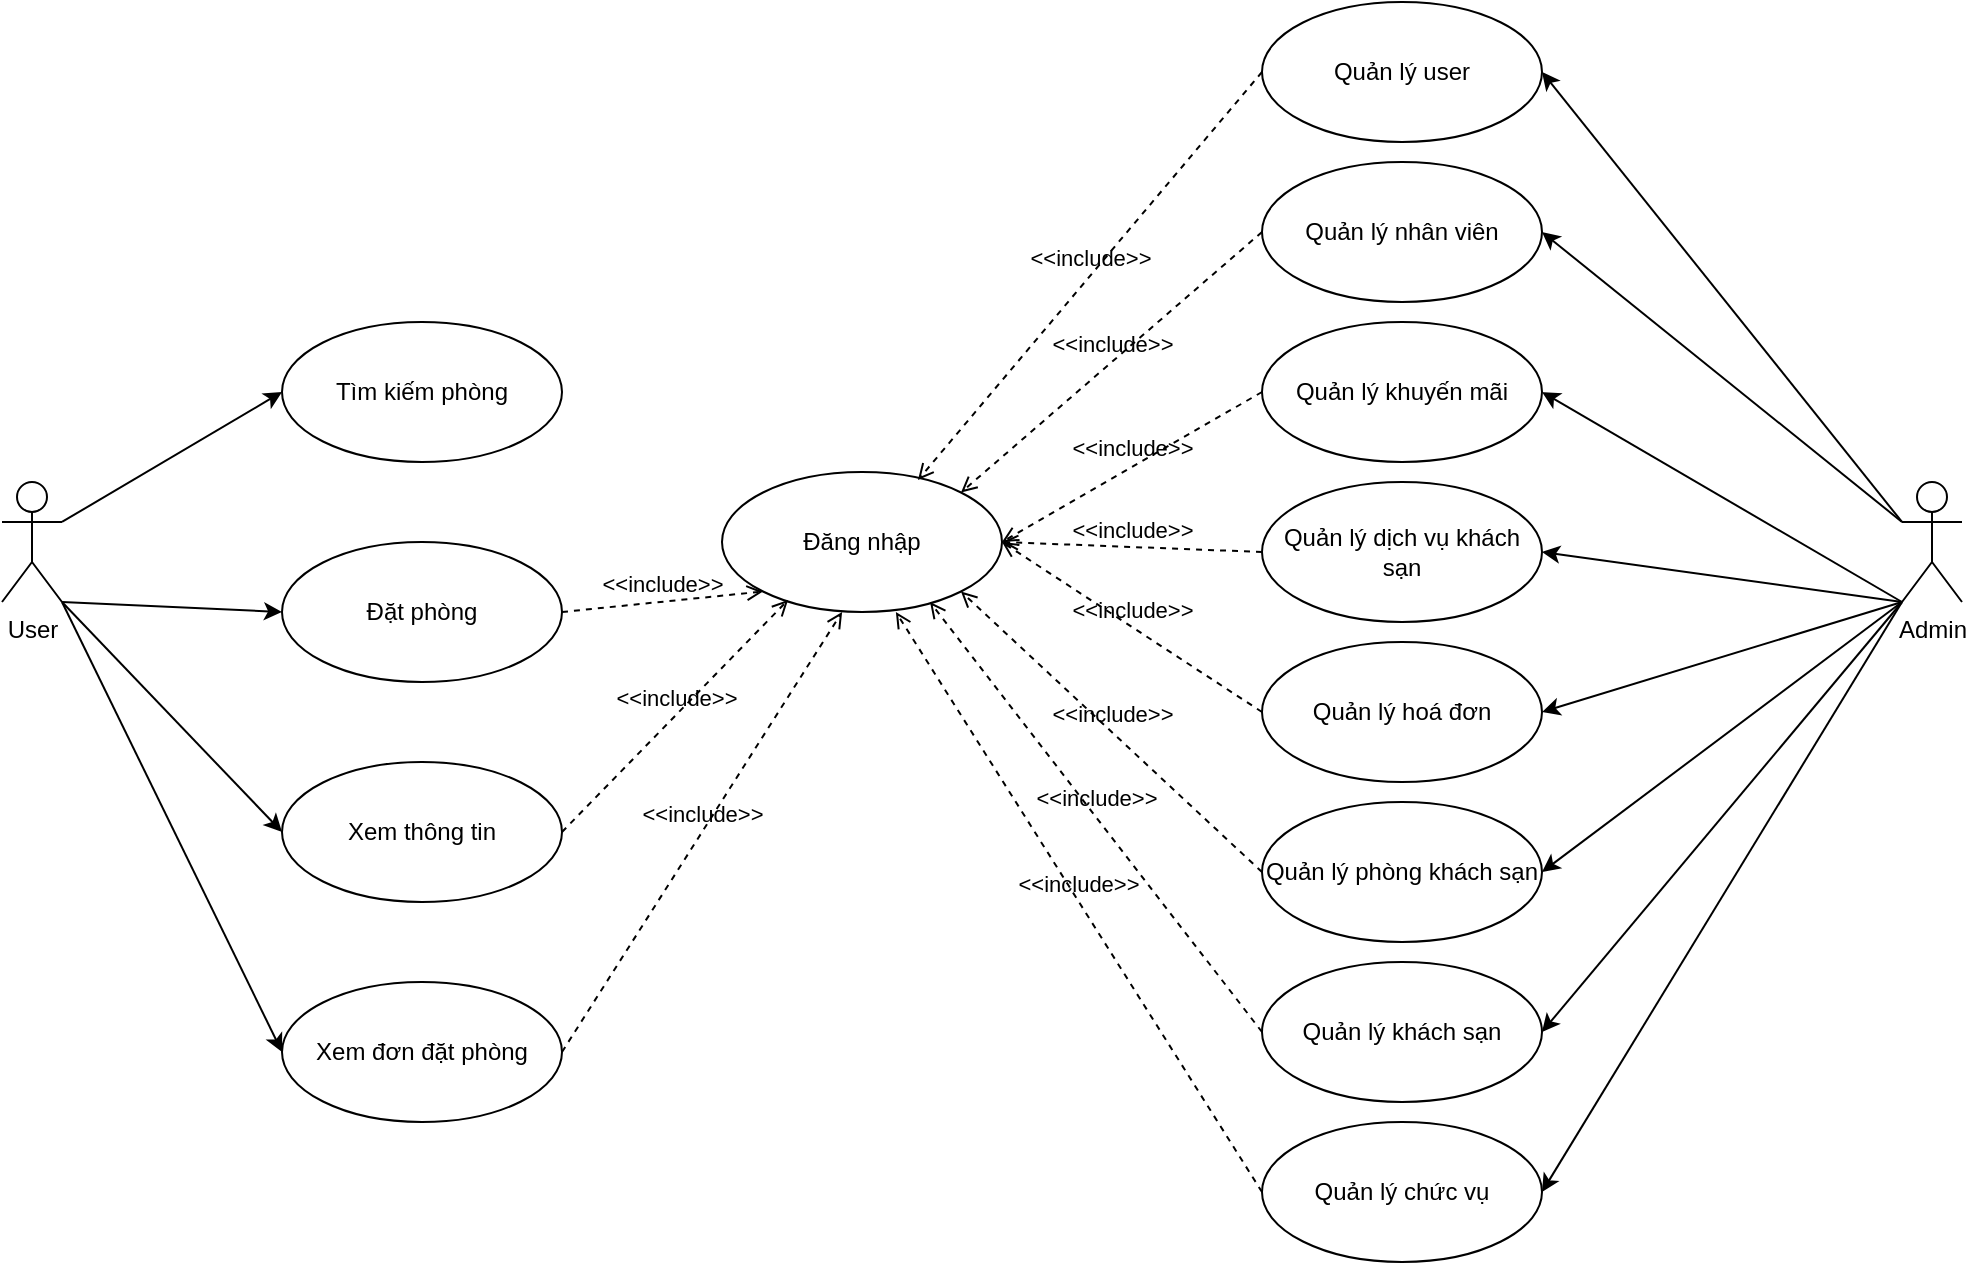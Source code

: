 <mxfile version="20.5.3" type="github">
  <diagram id="jBtTjO7NlrIGIKfBwDJG" name="Page-1">
    <mxGraphModel dx="1614" dy="800" grid="1" gridSize="10" guides="1" tooltips="1" connect="1" arrows="1" fold="1" page="1" pageScale="1" pageWidth="850" pageHeight="1100" math="0" shadow="0">
      <root>
        <mxCell id="0" />
        <mxCell id="1" parent="0" />
        <mxCell id="8aYMuTenBSdRTvFc2gZG-1" value="User" style="shape=umlActor;verticalLabelPosition=bottom;verticalAlign=top;html=1;" parent="1" vertex="1">
          <mxGeometry x="80" y="310" width="30" height="60" as="geometry" />
        </mxCell>
        <mxCell id="wvgPAgoQQPdy4hpP0gHA-4" value="Admin" style="shape=umlActor;verticalLabelPosition=bottom;verticalAlign=top;html=1;" parent="1" vertex="1">
          <mxGeometry x="1030" y="310" width="30" height="60" as="geometry" />
        </mxCell>
        <mxCell id="wvgPAgoQQPdy4hpP0gHA-5" value="Đăng nhập" style="ellipse;whiteSpace=wrap;html=1;" parent="1" vertex="1">
          <mxGeometry x="440" y="305" width="140" height="70" as="geometry" />
        </mxCell>
        <mxCell id="wvgPAgoQQPdy4hpP0gHA-6" value="Quản lý khách sạn" style="ellipse;whiteSpace=wrap;html=1;" parent="1" vertex="1">
          <mxGeometry x="710" y="550" width="140" height="70" as="geometry" />
        </mxCell>
        <mxCell id="wvgPAgoQQPdy4hpP0gHA-8" value="Quản lý phòng khách sạn" style="ellipse;whiteSpace=wrap;html=1;" parent="1" vertex="1">
          <mxGeometry x="710" y="470" width="140" height="70" as="geometry" />
        </mxCell>
        <mxCell id="wvgPAgoQQPdy4hpP0gHA-9" value="Đặt phòng" style="ellipse;whiteSpace=wrap;html=1;" parent="1" vertex="1">
          <mxGeometry x="220" y="340" width="140" height="70" as="geometry" />
        </mxCell>
        <mxCell id="wvgPAgoQQPdy4hpP0gHA-10" value="" style="endArrow=classic;html=1;rounded=0;exitX=1;exitY=1;exitDx=0;exitDy=0;exitPerimeter=0;entryX=0;entryY=0.5;entryDx=0;entryDy=0;" parent="1" source="8aYMuTenBSdRTvFc2gZG-1" target="wvgPAgoQQPdy4hpP0gHA-9" edge="1">
          <mxGeometry width="50" height="50" relative="1" as="geometry">
            <mxPoint x="580" y="320" as="sourcePoint" />
            <mxPoint x="630" y="270" as="targetPoint" />
          </mxGeometry>
        </mxCell>
        <mxCell id="wvgPAgoQQPdy4hpP0gHA-11" value="&amp;lt;&amp;lt;include&amp;gt;&amp;gt;" style="html=1;verticalAlign=bottom;labelBackgroundColor=none;endArrow=open;endFill=0;dashed=1;rounded=0;exitX=1;exitY=0.5;exitDx=0;exitDy=0;entryX=0;entryY=1;entryDx=0;entryDy=0;" parent="1" source="wvgPAgoQQPdy4hpP0gHA-9" target="wvgPAgoQQPdy4hpP0gHA-5" edge="1">
          <mxGeometry width="160" relative="1" as="geometry">
            <mxPoint x="530" y="290" as="sourcePoint" />
            <mxPoint x="690" y="290" as="targetPoint" />
          </mxGeometry>
        </mxCell>
        <mxCell id="wvgPAgoQQPdy4hpP0gHA-12" value="&amp;lt;&amp;lt;include&amp;gt;&amp;gt;" style="html=1;verticalAlign=bottom;labelBackgroundColor=none;endArrow=open;endFill=0;dashed=1;rounded=0;exitX=0;exitY=0.5;exitDx=0;exitDy=0;entryX=1;entryY=1;entryDx=0;entryDy=0;" parent="1" source="wvgPAgoQQPdy4hpP0gHA-8" target="wvgPAgoQQPdy4hpP0gHA-5" edge="1">
          <mxGeometry width="160" relative="1" as="geometry">
            <mxPoint x="540" y="500" as="sourcePoint" />
            <mxPoint x="700" y="500" as="targetPoint" />
          </mxGeometry>
        </mxCell>
        <mxCell id="wvgPAgoQQPdy4hpP0gHA-13" value="&amp;lt;&amp;lt;include&amp;gt;&amp;gt;" style="html=1;verticalAlign=bottom;labelBackgroundColor=none;endArrow=open;endFill=0;dashed=1;rounded=0;exitX=0;exitY=0.5;exitDx=0;exitDy=0;entryX=0.743;entryY=0.929;entryDx=0;entryDy=0;entryPerimeter=0;" parent="1" source="wvgPAgoQQPdy4hpP0gHA-6" target="wvgPAgoQQPdy4hpP0gHA-5" edge="1">
          <mxGeometry width="160" relative="1" as="geometry">
            <mxPoint x="530" y="290" as="sourcePoint" />
            <mxPoint x="550" y="370" as="targetPoint" />
          </mxGeometry>
        </mxCell>
        <mxCell id="wvgPAgoQQPdy4hpP0gHA-16" value="Tìm kiếm phòng" style="ellipse;whiteSpace=wrap;html=1;" parent="1" vertex="1">
          <mxGeometry x="220" y="230" width="140" height="70" as="geometry" />
        </mxCell>
        <mxCell id="wvgPAgoQQPdy4hpP0gHA-17" value="" style="endArrow=classic;html=1;rounded=0;exitX=1;exitY=0.333;exitDx=0;exitDy=0;exitPerimeter=0;entryX=0;entryY=0.5;entryDx=0;entryDy=0;" parent="1" source="8aYMuTenBSdRTvFc2gZG-1" target="wvgPAgoQQPdy4hpP0gHA-16" edge="1">
          <mxGeometry width="50" height="50" relative="1" as="geometry">
            <mxPoint x="120" y="330" as="sourcePoint" />
            <mxPoint x="170" y="280" as="targetPoint" />
          </mxGeometry>
        </mxCell>
        <mxCell id="wvgPAgoQQPdy4hpP0gHA-19" value="Quản lý hoá đơn" style="ellipse;whiteSpace=wrap;html=1;" parent="1" vertex="1">
          <mxGeometry x="710" y="390" width="140" height="70" as="geometry" />
        </mxCell>
        <mxCell id="wvgPAgoQQPdy4hpP0gHA-20" value="&amp;lt;&amp;lt;include&amp;gt;&amp;gt;" style="html=1;verticalAlign=bottom;labelBackgroundColor=none;endArrow=open;endFill=0;dashed=1;rounded=0;exitX=0;exitY=0.5;exitDx=0;exitDy=0;entryX=1;entryY=0.5;entryDx=0;entryDy=0;" parent="1" source="wvgPAgoQQPdy4hpP0gHA-19" target="wvgPAgoQQPdy4hpP0gHA-5" edge="1">
          <mxGeometry width="160" relative="1" as="geometry">
            <mxPoint x="530" y="530" as="sourcePoint" />
            <mxPoint x="620" y="370" as="targetPoint" />
          </mxGeometry>
        </mxCell>
        <mxCell id="wvgPAgoQQPdy4hpP0gHA-21" value="Quản lý dịch vụ khách sạn" style="ellipse;whiteSpace=wrap;html=1;" parent="1" vertex="1">
          <mxGeometry x="710" y="310" width="140" height="70" as="geometry" />
        </mxCell>
        <mxCell id="wvgPAgoQQPdy4hpP0gHA-22" value="&amp;lt;&amp;lt;include&amp;gt;&amp;gt;" style="html=1;verticalAlign=bottom;labelBackgroundColor=none;endArrow=open;endFill=0;dashed=1;rounded=0;exitX=0;exitY=0.5;exitDx=0;exitDy=0;entryX=1;entryY=0.5;entryDx=0;entryDy=0;" parent="1" source="wvgPAgoQQPdy4hpP0gHA-21" target="wvgPAgoQQPdy4hpP0gHA-5" edge="1">
          <mxGeometry width="160" relative="1" as="geometry">
            <mxPoint x="650" y="400" as="sourcePoint" />
            <mxPoint x="810" y="400" as="targetPoint" />
          </mxGeometry>
        </mxCell>
        <mxCell id="wvgPAgoQQPdy4hpP0gHA-25" value="" style="endArrow=classic;html=1;rounded=0;entryX=1;entryY=0.5;entryDx=0;entryDy=0;exitX=0;exitY=1;exitDx=0;exitDy=0;exitPerimeter=0;" parent="1" source="wvgPAgoQQPdy4hpP0gHA-4" target="wvgPAgoQQPdy4hpP0gHA-6" edge="1">
          <mxGeometry width="50" height="50" relative="1" as="geometry">
            <mxPoint x="1030" y="370" as="sourcePoint" />
            <mxPoint x="970" y="370" as="targetPoint" />
          </mxGeometry>
        </mxCell>
        <mxCell id="wvgPAgoQQPdy4hpP0gHA-26" value="" style="endArrow=classic;html=1;rounded=0;exitX=0;exitY=1;exitDx=0;exitDy=0;exitPerimeter=0;entryX=1;entryY=0.5;entryDx=0;entryDy=0;" parent="1" source="wvgPAgoQQPdy4hpP0gHA-4" target="wvgPAgoQQPdy4hpP0gHA-8" edge="1">
          <mxGeometry width="50" height="50" relative="1" as="geometry">
            <mxPoint x="700" y="430" as="sourcePoint" />
            <mxPoint x="750" y="380" as="targetPoint" />
          </mxGeometry>
        </mxCell>
        <mxCell id="wvgPAgoQQPdy4hpP0gHA-27" value="" style="endArrow=classic;html=1;rounded=0;exitX=0;exitY=1;exitDx=0;exitDy=0;exitPerimeter=0;entryX=1;entryY=0.5;entryDx=0;entryDy=0;" parent="1" source="wvgPAgoQQPdy4hpP0gHA-4" target="wvgPAgoQQPdy4hpP0gHA-19" edge="1">
          <mxGeometry width="50" height="50" relative="1" as="geometry">
            <mxPoint x="700" y="430" as="sourcePoint" />
            <mxPoint x="750" y="380" as="targetPoint" />
          </mxGeometry>
        </mxCell>
        <mxCell id="wvgPAgoQQPdy4hpP0gHA-28" value="" style="endArrow=classic;html=1;rounded=0;entryX=1;entryY=0.5;entryDx=0;entryDy=0;exitX=0;exitY=1;exitDx=0;exitDy=0;exitPerimeter=0;" parent="1" source="wvgPAgoQQPdy4hpP0gHA-4" target="wvgPAgoQQPdy4hpP0gHA-21" edge="1">
          <mxGeometry width="50" height="50" relative="1" as="geometry">
            <mxPoint x="1030" y="380" as="sourcePoint" />
            <mxPoint x="970" y="330" as="targetPoint" />
          </mxGeometry>
        </mxCell>
        <mxCell id="wvgPAgoQQPdy4hpP0gHA-29" value="Quản lý khuyến mãi" style="ellipse;whiteSpace=wrap;html=1;" parent="1" vertex="1">
          <mxGeometry x="710" y="230" width="140" height="70" as="geometry" />
        </mxCell>
        <mxCell id="wvgPAgoQQPdy4hpP0gHA-30" value="&amp;lt;&amp;lt;include&amp;gt;&amp;gt;" style="html=1;verticalAlign=bottom;labelBackgroundColor=none;endArrow=open;endFill=0;dashed=1;rounded=0;exitX=0;exitY=0.5;exitDx=0;exitDy=0;entryX=1;entryY=0.5;entryDx=0;entryDy=0;" parent="1" source="wvgPAgoQQPdy4hpP0gHA-29" target="wvgPAgoQQPdy4hpP0gHA-5" edge="1">
          <mxGeometry width="160" relative="1" as="geometry">
            <mxPoint x="690" y="265" as="sourcePoint" />
            <mxPoint x="580" y="260" as="targetPoint" />
          </mxGeometry>
        </mxCell>
        <mxCell id="wvgPAgoQQPdy4hpP0gHA-31" value="" style="endArrow=classic;html=1;rounded=0;entryX=1;entryY=0.5;entryDx=0;entryDy=0;exitX=0;exitY=1;exitDx=0;exitDy=0;exitPerimeter=0;" parent="1" source="wvgPAgoQQPdy4hpP0gHA-4" target="wvgPAgoQQPdy4hpP0gHA-29" edge="1">
          <mxGeometry width="50" height="50" relative="1" as="geometry">
            <mxPoint x="1030" y="370" as="sourcePoint" />
            <mxPoint x="750" y="380" as="targetPoint" />
          </mxGeometry>
        </mxCell>
        <mxCell id="wvgPAgoQQPdy4hpP0gHA-32" value="Quản lý nhân viên" style="ellipse;whiteSpace=wrap;html=1;" parent="1" vertex="1">
          <mxGeometry x="710" y="150" width="140" height="70" as="geometry" />
        </mxCell>
        <mxCell id="wvgPAgoQQPdy4hpP0gHA-33" value="&amp;lt;&amp;lt;include&amp;gt;&amp;gt;" style="html=1;verticalAlign=bottom;labelBackgroundColor=none;endArrow=open;endFill=0;dashed=1;rounded=0;exitX=0;exitY=0.5;exitDx=0;exitDy=0;entryX=1;entryY=0;entryDx=0;entryDy=0;" parent="1" source="wvgPAgoQQPdy4hpP0gHA-32" target="wvgPAgoQQPdy4hpP0gHA-5" edge="1">
          <mxGeometry width="160" relative="1" as="geometry">
            <mxPoint x="659.94" y="210" as="sourcePoint" />
            <mxPoint x="540" y="266.03" as="targetPoint" />
          </mxGeometry>
        </mxCell>
        <mxCell id="wvgPAgoQQPdy4hpP0gHA-34" value="" style="endArrow=classic;html=1;rounded=0;exitX=0;exitY=0.333;exitDx=0;exitDy=0;exitPerimeter=0;entryX=1;entryY=0.5;entryDx=0;entryDy=0;" parent="1" source="wvgPAgoQQPdy4hpP0gHA-4" target="wvgPAgoQQPdy4hpP0gHA-32" edge="1">
          <mxGeometry width="50" height="50" relative="1" as="geometry">
            <mxPoint x="700" y="300" as="sourcePoint" />
            <mxPoint x="750" y="250" as="targetPoint" />
          </mxGeometry>
        </mxCell>
        <mxCell id="wvgPAgoQQPdy4hpP0gHA-35" value="Quản lý user" style="ellipse;whiteSpace=wrap;html=1;" parent="1" vertex="1">
          <mxGeometry x="710" y="70" width="140" height="70" as="geometry" />
        </mxCell>
        <mxCell id="wvgPAgoQQPdy4hpP0gHA-36" value="&amp;lt;&amp;lt;include&amp;gt;&amp;gt;" style="html=1;verticalAlign=bottom;labelBackgroundColor=none;endArrow=open;endFill=0;dashed=1;rounded=0;exitX=0;exitY=0.5;exitDx=0;exitDy=0;entryX=0.7;entryY=0.057;entryDx=0;entryDy=0;entryPerimeter=0;" parent="1" source="wvgPAgoQQPdy4hpP0gHA-35" target="wvgPAgoQQPdy4hpP0gHA-5" edge="1">
          <mxGeometry width="160" relative="1" as="geometry">
            <mxPoint x="650.5" y="119.87" as="sourcePoint" />
            <mxPoint x="519.997" y="250.121" as="targetPoint" />
          </mxGeometry>
        </mxCell>
        <mxCell id="wvgPAgoQQPdy4hpP0gHA-37" value="" style="endArrow=classic;html=1;rounded=0;exitX=0;exitY=0.333;exitDx=0;exitDy=0;exitPerimeter=0;entryX=1;entryY=0.5;entryDx=0;entryDy=0;" parent="1" source="wvgPAgoQQPdy4hpP0gHA-4" target="wvgPAgoQQPdy4hpP0gHA-35" edge="1">
          <mxGeometry width="50" height="50" relative="1" as="geometry">
            <mxPoint x="700" y="300" as="sourcePoint" />
            <mxPoint x="750" y="250" as="targetPoint" />
          </mxGeometry>
        </mxCell>
        <mxCell id="wvgPAgoQQPdy4hpP0gHA-38" value="Xem thông tin" style="ellipse;whiteSpace=wrap;html=1;" parent="1" vertex="1">
          <mxGeometry x="220" y="450" width="140" height="70" as="geometry" />
        </mxCell>
        <mxCell id="wvgPAgoQQPdy4hpP0gHA-39" value="" style="endArrow=classic;html=1;rounded=0;exitX=1;exitY=1;exitDx=0;exitDy=0;exitPerimeter=0;entryX=0;entryY=0.5;entryDx=0;entryDy=0;" parent="1" source="8aYMuTenBSdRTvFc2gZG-1" target="wvgPAgoQQPdy4hpP0gHA-38" edge="1">
          <mxGeometry width="50" height="50" relative="1" as="geometry">
            <mxPoint x="80" y="440" as="sourcePoint" />
            <mxPoint x="190" y="505" as="targetPoint" />
          </mxGeometry>
        </mxCell>
        <mxCell id="wvgPAgoQQPdy4hpP0gHA-40" value="&amp;lt;&amp;lt;include&amp;gt;&amp;gt;" style="html=1;verticalAlign=bottom;labelBackgroundColor=none;endArrow=open;endFill=0;dashed=1;rounded=0;exitX=1;exitY=0.5;exitDx=0;exitDy=0;entryX=0.236;entryY=0.914;entryDx=0;entryDy=0;entryPerimeter=0;" parent="1" source="wvgPAgoQQPdy4hpP0gHA-38" target="wvgPAgoQQPdy4hpP0gHA-5" edge="1">
          <mxGeometry width="160" relative="1" as="geometry">
            <mxPoint x="650" y="400" as="sourcePoint" />
            <mxPoint x="810" y="400" as="targetPoint" />
          </mxGeometry>
        </mxCell>
        <mxCell id="wvgPAgoQQPdy4hpP0gHA-41" value="Xem đơn đặt phòng" style="ellipse;whiteSpace=wrap;html=1;" parent="1" vertex="1">
          <mxGeometry x="220" y="560" width="140" height="70" as="geometry" />
        </mxCell>
        <mxCell id="wvgPAgoQQPdy4hpP0gHA-42" value="&amp;lt;&amp;lt;include&amp;gt;&amp;gt;" style="html=1;verticalAlign=bottom;labelBackgroundColor=none;endArrow=open;endFill=0;dashed=1;rounded=0;exitX=1;exitY=0.5;exitDx=0;exitDy=0;entryX=0.429;entryY=1;entryDx=0;entryDy=0;entryPerimeter=0;" parent="1" source="wvgPAgoQQPdy4hpP0gHA-41" target="wvgPAgoQQPdy4hpP0gHA-5" edge="1">
          <mxGeometry width="160" relative="1" as="geometry">
            <mxPoint x="650" y="400" as="sourcePoint" />
            <mxPoint x="810" y="400" as="targetPoint" />
          </mxGeometry>
        </mxCell>
        <mxCell id="wvgPAgoQQPdy4hpP0gHA-43" value="" style="endArrow=classic;html=1;rounded=0;exitX=1;exitY=1;exitDx=0;exitDy=0;exitPerimeter=0;entryX=0;entryY=0.5;entryDx=0;entryDy=0;" parent="1" source="8aYMuTenBSdRTvFc2gZG-1" target="wvgPAgoQQPdy4hpP0gHA-41" edge="1">
          <mxGeometry width="50" height="50" relative="1" as="geometry">
            <mxPoint x="700" y="430" as="sourcePoint" />
            <mxPoint x="750" y="380" as="targetPoint" />
          </mxGeometry>
        </mxCell>
        <mxCell id="uN7A_xl5XMdg3TVHM9R9-1" value="Quản lý chức vụ" style="ellipse;whiteSpace=wrap;html=1;" vertex="1" parent="1">
          <mxGeometry x="710" y="630" width="140" height="70" as="geometry" />
        </mxCell>
        <mxCell id="uN7A_xl5XMdg3TVHM9R9-2" value="" style="endArrow=classic;html=1;rounded=0;entryX=1;entryY=0.5;entryDx=0;entryDy=0;exitX=0;exitY=1;exitDx=0;exitDy=0;exitPerimeter=0;" edge="1" parent="1" source="wvgPAgoQQPdy4hpP0gHA-4" target="uN7A_xl5XMdg3TVHM9R9-1">
          <mxGeometry width="50" height="50" relative="1" as="geometry">
            <mxPoint x="1050" y="470" as="sourcePoint" />
            <mxPoint x="680" y="390" as="targetPoint" />
          </mxGeometry>
        </mxCell>
        <mxCell id="uN7A_xl5XMdg3TVHM9R9-3" value="&amp;lt;&amp;lt;include&amp;gt;&amp;gt;" style="html=1;verticalAlign=bottom;labelBackgroundColor=none;endArrow=open;endFill=0;dashed=1;rounded=0;exitX=0;exitY=0.5;exitDx=0;exitDy=0;entryX=0.621;entryY=1;entryDx=0;entryDy=0;entryPerimeter=0;" edge="1" parent="1" source="uN7A_xl5XMdg3TVHM9R9-1" target="wvgPAgoQQPdy4hpP0gHA-5">
          <mxGeometry width="160" relative="1" as="geometry">
            <mxPoint x="673.04" y="656.03" as="sourcePoint" />
            <mxPoint x="510.0" y="444" as="targetPoint" />
          </mxGeometry>
        </mxCell>
      </root>
    </mxGraphModel>
  </diagram>
</mxfile>
